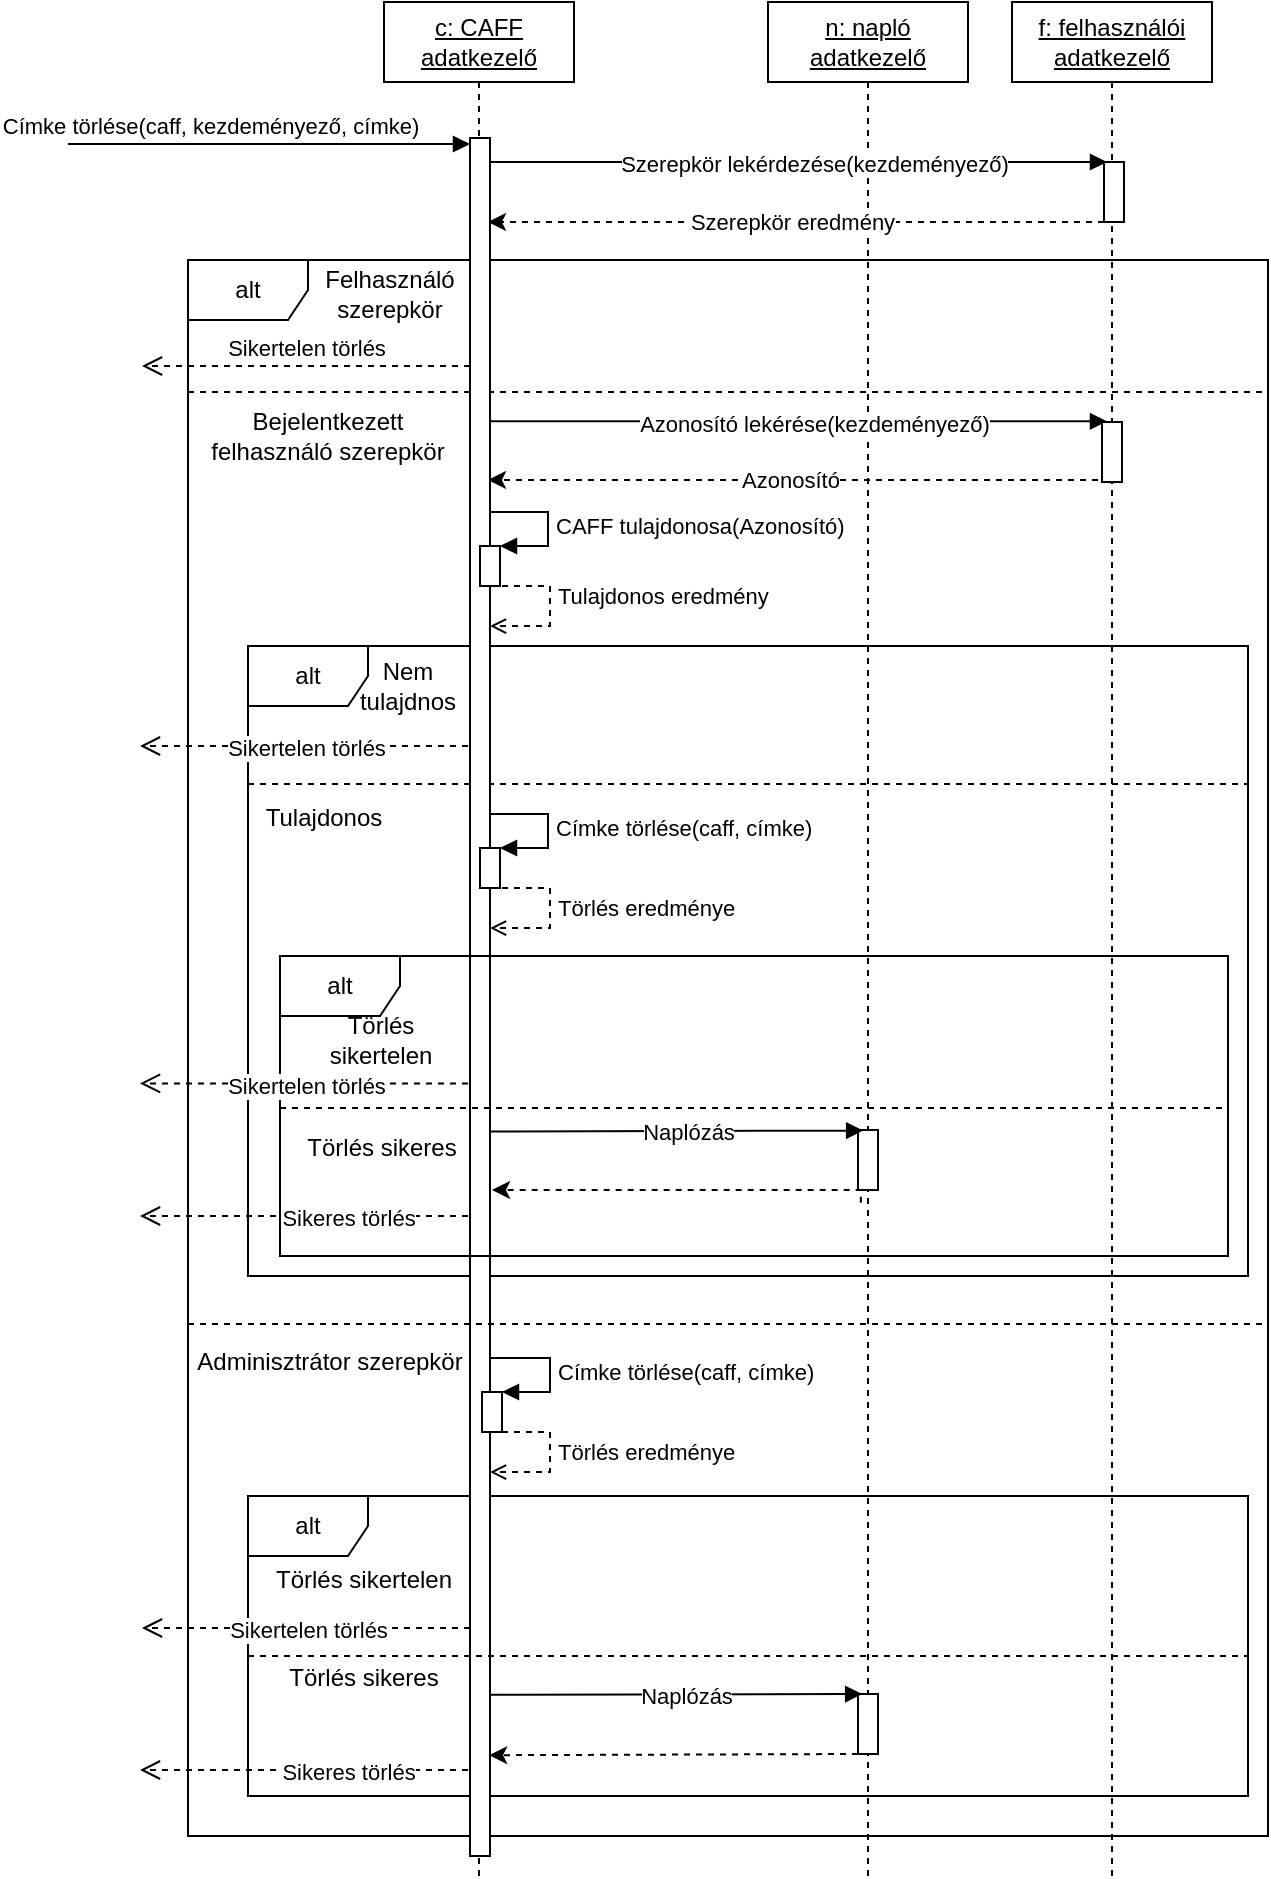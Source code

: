 <mxfile version="15.5.5" type="device"><diagram name="Page-1" id="13e1069c-82ec-6db2-03f1-153e76fe0fe0"><mxGraphModel dx="1185" dy="1464" grid="1" gridSize="10" guides="1" tooltips="1" connect="1" arrows="1" fold="1" page="1" pageScale="1" pageWidth="1100" pageHeight="850" background="none" math="0" shadow="0"><root><mxCell id="0"/><mxCell id="1" parent="0"/><mxCell id="2BwZ3oF15xQHXN5AZvt7-34" value="alt" style="shape=umlFrame;whiteSpace=wrap;html=1;" parent="1" vertex="1"><mxGeometry x="160" width="500" height="150" as="geometry"/></mxCell><mxCell id="3211l-Er1AWYU2jjhMqr-1" value="alt" style="shape=umlFrame;whiteSpace=wrap;html=1;" parent="1" vertex="1"><mxGeometry x="130" y="-618" width="540" height="788" as="geometry"/></mxCell><mxCell id="wc8MHf9N2YYuKddE2Fxc-26" value="&lt;u&gt;n: napló&lt;br&gt;adatkezelő&lt;/u&gt;" style="shape=umlLifeline;perimeter=lifelinePerimeter;whiteSpace=wrap;html=1;container=1;collapsible=0;recursiveResize=0;outlineConnect=0;" parent="1" vertex="1"><mxGeometry x="420" y="-747" width="100" height="937" as="geometry"/></mxCell><mxCell id="2BwZ3oF15xQHXN5AZvt7-40" value="" style="html=1;points=[];perimeter=orthogonalPerimeter;" parent="wc8MHf9N2YYuKddE2Fxc-26" vertex="1"><mxGeometry x="45" y="846" width="10" height="30" as="geometry"/></mxCell><mxCell id="2BwZ3oF15xQHXN5AZvt7-41" style="edgeStyle=orthogonalEdgeStyle;rounded=0;orthogonalLoop=1;jettySize=auto;html=1;dashed=1;exitX=0.143;exitY=0.981;exitDx=0;exitDy=0;exitPerimeter=0;" parent="wc8MHf9N2YYuKddE2Fxc-26" edge="1"><mxGeometry relative="1" as="geometry"><mxPoint x="-139.43" y="876.57" as="targetPoint"/><Array as="points"><mxPoint x="-139.43" y="876.57"/></Array><mxPoint x="45.0" y="876" as="sourcePoint"/></mxGeometry></mxCell><mxCell id="v-LXQGswzC1OJa_wjFEn-1" value="&lt;u&gt;f: felhasználói&lt;br&gt;adatkezelő&lt;/u&gt;" style="shape=umlLifeline;perimeter=lifelinePerimeter;whiteSpace=wrap;html=1;container=0;collapsible=0;recursiveResize=0;outlineConnect=0;" parent="1" vertex="1"><mxGeometry x="542" y="-747" width="100" height="937" as="geometry"/></mxCell><mxCell id="v-LXQGswzC1OJa_wjFEn-6" style="edgeStyle=orthogonalEdgeStyle;rounded=0;orthogonalLoop=1;jettySize=auto;html=1;dashed=1;" parent="1" source="wc8MHf9N2YYuKddE2Fxc-27" edge="1"><mxGeometry relative="1" as="geometry"><mxPoint x="280" y="-637" as="targetPoint"/><Array as="points"><mxPoint x="280" y="-637"/></Array></mxGeometry></mxCell><mxCell id="v-LXQGswzC1OJa_wjFEn-10" value="Szerepkör eredmény" style="edgeLabel;html=1;align=center;verticalAlign=middle;resizable=0;points=[];" parent="v-LXQGswzC1OJa_wjFEn-6" vertex="1" connectable="0"><mxGeometry x="-0.104" y="1" relative="1" as="geometry"><mxPoint x="-18" y="-1" as="offset"/></mxGeometry></mxCell><mxCell id="wc8MHf9N2YYuKddE2Fxc-1" value="&lt;u&gt;c: CAFF&lt;br&gt;adatkezelő&lt;br&gt;&lt;/u&gt;" style="shape=umlLifeline;perimeter=lifelinePerimeter;whiteSpace=wrap;html=1;container=0;collapsible=0;recursiveResize=0;outlineConnect=0;" parent="1" vertex="1"><mxGeometry x="228" y="-747" width="95" height="937" as="geometry"/></mxCell><mxCell id="v-LXQGswzC1OJa_wjFEn-9" value="Szerepkör lekérdezése(kezdeményező)" style="html=1;verticalAlign=bottom;endArrow=block;rounded=0;" parent="1" edge="1"><mxGeometry x="0.054" y="-10" relative="1" as="geometry"><mxPoint x="280" y="-667" as="sourcePoint"/><mxPoint as="offset"/><mxPoint x="589.5" y="-667" as="targetPoint"/></mxGeometry></mxCell><mxCell id="3211l-Er1AWYU2jjhMqr-2" value="" style="line;strokeWidth=1;fillColor=none;align=left;verticalAlign=middle;spacingTop=-1;spacingLeft=3;spacingRight=3;rotatable=0;labelPosition=right;points=[];portConstraint=eastwest;dashed=1;" parent="1" vertex="1"><mxGeometry x="130" y="-556" width="540" height="8" as="geometry"/></mxCell><mxCell id="3211l-Er1AWYU2jjhMqr-8" value="Bejelentkezett felhasználó szerepkör" style="text;html=1;strokeColor=none;fillColor=none;align=center;verticalAlign=middle;whiteSpace=wrap;rounded=0;dashed=1;" parent="1" vertex="1"><mxGeometry x="130" y="-545" width="140" height="30" as="geometry"/></mxCell><mxCell id="2BwZ3oF15xQHXN5AZvt7-4" value="Azonosító lekérése(kezdeményező)" style="html=1;verticalAlign=bottom;endArrow=block;rounded=0;" parent="1" edge="1"><mxGeometry x="0.054" y="-10" relative="1" as="geometry"><mxPoint x="280" y="-537.34" as="sourcePoint"/><mxPoint as="offset"/><mxPoint x="589.5" y="-537.34" as="targetPoint"/></mxGeometry></mxCell><mxCell id="2BwZ3oF15xQHXN5AZvt7-6" style="edgeStyle=orthogonalEdgeStyle;rounded=0;orthogonalLoop=1;jettySize=auto;html=1;dashed=1;" parent="1" edge="1"><mxGeometry relative="1" as="geometry"><mxPoint x="280" y="-508" as="targetPoint"/><Array as="points"><mxPoint x="280" y="-508"/></Array><mxPoint x="585" y="-508" as="sourcePoint"/></mxGeometry></mxCell><mxCell id="2BwZ3oF15xQHXN5AZvt7-7" value="Azonosító" style="edgeLabel;html=1;align=center;verticalAlign=middle;resizable=0;points=[];" parent="2BwZ3oF15xQHXN5AZvt7-6" vertex="1" connectable="0"><mxGeometry x="-0.104" y="1" relative="1" as="geometry"><mxPoint x="-18" y="-1" as="offset"/></mxGeometry></mxCell><mxCell id="2BwZ3oF15xQHXN5AZvt7-8" value="CAFF tulajdonosa(Azonosító)" style="edgeStyle=orthogonalEdgeStyle;html=1;align=left;spacingLeft=2;endArrow=block;rounded=0;" parent="1" edge="1"><mxGeometry x="0.042" relative="1" as="geometry"><mxPoint x="280" y="-492" as="sourcePoint"/><Array as="points"><mxPoint x="310" y="-492"/><mxPoint x="310" y="-475"/><mxPoint x="286" y="-475"/></Array><mxPoint x="286" y="-475" as="targetPoint"/><mxPoint as="offset"/></mxGeometry></mxCell><mxCell id="2BwZ3oF15xQHXN5AZvt7-11" value="alt" style="shape=umlFrame;whiteSpace=wrap;html=1;" parent="1" vertex="1"><mxGeometry x="160" y="-425" width="500" height="315" as="geometry"/></mxCell><mxCell id="2BwZ3oF15xQHXN5AZvt7-12" value="Nem tulajdnos" style="text;html=1;strokeColor=none;fillColor=none;align=center;verticalAlign=middle;whiteSpace=wrap;rounded=0;" parent="1" vertex="1"><mxGeometry x="210" y="-420" width="60" height="30" as="geometry"/></mxCell><mxCell id="2BwZ3oF15xQHXN5AZvt7-13" value="" style="line;strokeWidth=1;fillColor=none;align=left;verticalAlign=middle;spacingTop=-1;spacingLeft=3;spacingRight=3;rotatable=0;labelPosition=right;points=[];portConstraint=eastwest;dashed=1;" parent="1" vertex="1"><mxGeometry x="160" y="-360" width="500" height="8" as="geometry"/></mxCell><mxCell id="2BwZ3oF15xQHXN5AZvt7-14" value="Sikertelen törlés" style="html=1;verticalAlign=bottom;endArrow=open;dashed=1;endSize=8;rounded=0;" parent="1" edge="1"><mxGeometry x="-0.012" y="10" relative="1" as="geometry"><mxPoint x="106" y="-375" as="targetPoint"/><mxPoint x="270" y="-375.0" as="sourcePoint"/><Array as="points"><mxPoint x="119" y="-375"/></Array><mxPoint as="offset"/></mxGeometry></mxCell><mxCell id="2BwZ3oF15xQHXN5AZvt7-15" value="Címke törlése(caff, címke)" style="edgeStyle=orthogonalEdgeStyle;html=1;align=left;spacingLeft=2;endArrow=block;rounded=0;" parent="1" edge="1"><mxGeometry x="0.042" relative="1" as="geometry"><mxPoint x="280" y="-341.02" as="sourcePoint"/><Array as="points"><mxPoint x="310" y="-341.02"/><mxPoint x="310" y="-324.02"/><mxPoint x="286" y="-324.02"/></Array><mxPoint x="286" y="-324.02" as="targetPoint"/><mxPoint as="offset"/></mxGeometry></mxCell><mxCell id="2BwZ3oF15xQHXN5AZvt7-17" value="Törlés eredménye" style="edgeStyle=orthogonalEdgeStyle;html=1;align=left;spacingLeft=2;endArrow=open;rounded=0;entryX=1;entryY=0.192;entryDx=0;entryDy=0;entryPerimeter=0;dashed=1;endFill=0;" parent="1" edge="1"><mxGeometry relative="1" as="geometry"><mxPoint x="281" y="-304.0" as="sourcePoint"/><Array as="points"><mxPoint x="311" y="-304"/><mxPoint x="311" y="-284"/></Array><mxPoint x="281" y="-283.96" as="targetPoint"/></mxGeometry></mxCell><mxCell id="wc8MHf9N2YYuKddE2Fxc-4" value="" style="html=1;points=[];perimeter=orthogonalPerimeter;" parent="1" vertex="1"><mxGeometry x="271" y="-679" width="10" height="859" as="geometry"/></mxCell><mxCell id="wc8MHf9N2YYuKddE2Fxc-5" value="Címke törlése(caff, kezdeményező, címke)" style="html=1;verticalAlign=bottom;endArrow=block;entryX=0;entryY=0;rounded=0;" parent="1" edge="1"><mxGeometry as="geometry"><mxPoint x="70" y="-676" as="sourcePoint"/><mxPoint x="-30" as="offset"/><mxPoint x="271" y="-676.0" as="targetPoint"/></mxGeometry></mxCell><mxCell id="wc8MHf9N2YYuKddE2Fxc-6" value="Sikertelen törlés" style="html=1;verticalAlign=bottom;endArrow=open;dashed=1;endSize=8;rounded=0;" parent="1" edge="1"><mxGeometry x="226" y="-797" as="geometry"><mxPoint x="107" y="-565" as="targetPoint"/><mxPoint x="271" y="-565.0" as="sourcePoint"/><Array as="points"><mxPoint x="120" y="-565"/></Array><mxPoint as="offset"/></mxGeometry></mxCell><mxCell id="3211l-Er1AWYU2jjhMqr-5" value="Felhasználó szerepkör" style="text;html=1;strokeColor=none;fillColor=none;align=center;verticalAlign=middle;whiteSpace=wrap;rounded=0;dashed=1;" parent="1" vertex="1"><mxGeometry x="176" y="-616" width="110" height="30" as="geometry"/></mxCell><mxCell id="2BwZ3oF15xQHXN5AZvt7-9" value="" style="html=1;points=[];perimeter=orthogonalPerimeter;" parent="1" vertex="1"><mxGeometry x="276" y="-475" width="10" height="20" as="geometry"/></mxCell><mxCell id="2BwZ3oF15xQHXN5AZvt7-10" value="Tulajdonos eredmény" style="edgeStyle=orthogonalEdgeStyle;html=1;align=left;spacingLeft=2;endArrow=open;rounded=0;entryX=1;entryY=0.192;entryDx=0;entryDy=0;entryPerimeter=0;dashed=1;endFill=0;" parent="1" edge="1"><mxGeometry as="geometry"><mxPoint x="281" y="-455" as="sourcePoint"/><Array as="points"><mxPoint x="311" y="-455"/><mxPoint x="311" y="-435"/></Array><mxPoint x="281" y="-434.96" as="targetPoint"/><mxPoint x="30" y="-5" as="offset"/></mxGeometry></mxCell><mxCell id="wc8MHf9N2YYuKddE2Fxc-27" value="" style="html=1;points=[];perimeter=orthogonalPerimeter;" parent="1" vertex="1"><mxGeometry x="588" y="-667" width="10" height="30" as="geometry"/></mxCell><mxCell id="2BwZ3oF15xQHXN5AZvt7-5" value="" style="html=1;points=[];perimeter=orthogonalPerimeter;" parent="1" vertex="1"><mxGeometry x="587" y="-537" width="10" height="30" as="geometry"/></mxCell><mxCell id="2BwZ3oF15xQHXN5AZvt7-16" value="" style="html=1;points=[];perimeter=orthogonalPerimeter;" parent="1" vertex="1"><mxGeometry x="276" y="-324" width="10" height="20" as="geometry"/></mxCell><mxCell id="2BwZ3oF15xQHXN5AZvt7-18" value="alt" style="shape=umlFrame;whiteSpace=wrap;html=1;" parent="1" vertex="1"><mxGeometry x="176" y="-270" width="474" height="150" as="geometry"/></mxCell><mxCell id="2BwZ3oF15xQHXN5AZvt7-19" value="" style="line;strokeWidth=1;fillColor=none;align=left;verticalAlign=middle;spacingTop=-1;spacingLeft=3;spacingRight=3;rotatable=0;labelPosition=right;points=[];portConstraint=eastwest;dashed=1;" parent="1" vertex="1"><mxGeometry x="176" y="-198" width="474" height="8" as="geometry"/></mxCell><mxCell id="2BwZ3oF15xQHXN5AZvt7-20" value="Tulajdonos" style="text;html=1;strokeColor=none;fillColor=none;align=center;verticalAlign=middle;whiteSpace=wrap;rounded=0;" parent="1" vertex="1"><mxGeometry x="168" y="-354" width="60" height="30" as="geometry"/></mxCell><mxCell id="2BwZ3oF15xQHXN5AZvt7-21" value="Törlés sikertelen" style="text;html=1;strokeColor=none;fillColor=none;align=center;verticalAlign=middle;whiteSpace=wrap;rounded=0;" parent="1" vertex="1"><mxGeometry x="183" y="-243" width="87" height="30" as="geometry"/></mxCell><mxCell id="2BwZ3oF15xQHXN5AZvt7-22" value="Sikertelen törlés" style="html=1;verticalAlign=bottom;endArrow=open;dashed=1;endSize=8;rounded=0;" parent="1" edge="1"><mxGeometry x="-0.012" y="10" relative="1" as="geometry"><mxPoint x="106" y="-206.29" as="targetPoint"/><mxPoint x="270" y="-206.29" as="sourcePoint"/><Array as="points"><mxPoint x="119" y="-206.29"/></Array><mxPoint as="offset"/></mxGeometry></mxCell><mxCell id="2BwZ3oF15xQHXN5AZvt7-23" value="Törlés sikeres" style="text;html=1;strokeColor=none;fillColor=none;align=center;verticalAlign=middle;whiteSpace=wrap;rounded=0;" parent="1" vertex="1"><mxGeometry x="184.5" y="-189" width="84" height="30" as="geometry"/></mxCell><mxCell id="2BwZ3oF15xQHXN5AZvt7-24" value="" style="html=1;points=[];perimeter=orthogonalPerimeter;" parent="1" vertex="1"><mxGeometry x="465" y="-183" width="10" height="30" as="geometry"/></mxCell><mxCell id="2BwZ3oF15xQHXN5AZvt7-25" value="Naplózás" style="html=1;verticalAlign=bottom;endArrow=block;rounded=0;entryX=0.257;entryY=0.01;entryDx=0;entryDy=0;entryPerimeter=0;" parent="1" edge="1"><mxGeometry x="0.054" y="-10" relative="1" as="geometry"><mxPoint x="281.5" y="-182.29" as="sourcePoint"/><mxPoint as="offset"/><mxPoint x="467.57" y="-182.7" as="targetPoint"/></mxGeometry></mxCell><mxCell id="2BwZ3oF15xQHXN5AZvt7-26" style="edgeStyle=orthogonalEdgeStyle;rounded=0;orthogonalLoop=1;jettySize=auto;html=1;dashed=1;exitX=0.143;exitY=0.981;exitDx=0;exitDy=0;exitPerimeter=0;" parent="1" edge="1"><mxGeometry relative="1" as="geometry"><mxPoint x="282" y="-153" as="targetPoint"/><Array as="points"><mxPoint x="282" y="-153"/></Array><mxPoint x="466.43" y="-146.57" as="sourcePoint"/></mxGeometry></mxCell><mxCell id="2BwZ3oF15xQHXN5AZvt7-28" value="Sikeres törlés" style="html=1;verticalAlign=bottom;endArrow=open;dashed=1;endSize=8;rounded=0;" parent="1" edge="1"><mxGeometry x="-0.268" y="10" relative="1" as="geometry"><mxPoint x="106" y="-140.0" as="targetPoint"/><mxPoint x="270" y="-140.0" as="sourcePoint"/><Array as="points"><mxPoint x="119" y="-140"/></Array><mxPoint as="offset"/></mxGeometry></mxCell><mxCell id="2BwZ3oF15xQHXN5AZvt7-29" value="" style="line;strokeWidth=1;fillColor=none;align=left;verticalAlign=middle;spacingTop=-1;spacingLeft=3;spacingRight=3;rotatable=0;labelPosition=right;points=[];portConstraint=eastwest;dashed=1;" parent="1" vertex="1"><mxGeometry x="130" y="-90" width="540" height="8" as="geometry"/></mxCell><mxCell id="2BwZ3oF15xQHXN5AZvt7-30" value="Adminisztrátor szerepkör" style="text;html=1;strokeColor=none;fillColor=none;align=center;verticalAlign=middle;whiteSpace=wrap;rounded=0;dashed=1;" parent="1" vertex="1"><mxGeometry x="131" y="-82" width="140" height="30" as="geometry"/></mxCell><mxCell id="2BwZ3oF15xQHXN5AZvt7-31" value="Címke törlése(caff, címke)" style="edgeStyle=orthogonalEdgeStyle;html=1;align=left;spacingLeft=2;endArrow=block;rounded=0;" parent="1" edge="1"><mxGeometry x="0.042" relative="1" as="geometry"><mxPoint x="281" y="-69.02" as="sourcePoint"/><Array as="points"><mxPoint x="311" y="-69.02"/><mxPoint x="311" y="-52.02"/><mxPoint x="287" y="-52.02"/></Array><mxPoint x="287" y="-52.02" as="targetPoint"/><mxPoint as="offset"/></mxGeometry></mxCell><mxCell id="2BwZ3oF15xQHXN5AZvt7-32" value="" style="html=1;points=[];perimeter=orthogonalPerimeter;" parent="1" vertex="1"><mxGeometry x="277" y="-52" width="10" height="20" as="geometry"/></mxCell><mxCell id="2BwZ3oF15xQHXN5AZvt7-33" value="Törlés eredménye" style="edgeStyle=orthogonalEdgeStyle;html=1;align=left;spacingLeft=2;endArrow=open;rounded=0;entryX=1;entryY=0.192;entryDx=0;entryDy=0;entryPerimeter=0;dashed=1;endFill=0;" parent="1" edge="1"><mxGeometry relative="1" as="geometry"><mxPoint x="281" y="-32" as="sourcePoint"/><Array as="points"><mxPoint x="311" y="-32"/><mxPoint x="311" y="-12"/></Array><mxPoint x="281" y="-11.96" as="targetPoint"/></mxGeometry></mxCell><mxCell id="2BwZ3oF15xQHXN5AZvt7-35" value="" style="line;strokeWidth=1;fillColor=none;align=left;verticalAlign=middle;spacingTop=-1;spacingLeft=3;spacingRight=3;rotatable=0;labelPosition=right;points=[];portConstraint=eastwest;dashed=1;" parent="1" vertex="1"><mxGeometry x="160" y="76" width="500" height="8" as="geometry"/></mxCell><mxCell id="2BwZ3oF15xQHXN5AZvt7-36" value="Törlés sikertelen" style="text;html=1;strokeColor=none;fillColor=none;align=center;verticalAlign=middle;whiteSpace=wrap;rounded=0;" parent="1" vertex="1"><mxGeometry x="162" y="27" width="112" height="30" as="geometry"/></mxCell><mxCell id="2BwZ3oF15xQHXN5AZvt7-37" value="Sikertelen törlés" style="html=1;verticalAlign=bottom;endArrow=open;dashed=1;endSize=8;rounded=0;" parent="1" edge="1"><mxGeometry x="-0.012" y="10" relative="1" as="geometry"><mxPoint x="107" y="66.0" as="targetPoint"/><mxPoint x="271" y="66.0" as="sourcePoint"/><Array as="points"><mxPoint x="120" y="66.0"/></Array><mxPoint as="offset"/></mxGeometry></mxCell><mxCell id="2BwZ3oF15xQHXN5AZvt7-38" value="Törlés sikeres" style="text;html=1;strokeColor=none;fillColor=none;align=center;verticalAlign=middle;whiteSpace=wrap;rounded=0;" parent="1" vertex="1"><mxGeometry x="168" y="76" width="100" height="30" as="geometry"/></mxCell><mxCell id="2BwZ3oF15xQHXN5AZvt7-39" value="Naplózás" style="html=1;verticalAlign=bottom;endArrow=block;rounded=0;entryX=0.257;entryY=0.01;entryDx=0;entryDy=0;entryPerimeter=0;" parent="1" edge="1"><mxGeometry x="0.054" y="-10" relative="1" as="geometry"><mxPoint x="281" y="99.41" as="sourcePoint"/><mxPoint as="offset"/><mxPoint x="467.07" y="99.0" as="targetPoint"/></mxGeometry></mxCell><mxCell id="2BwZ3oF15xQHXN5AZvt7-42" value="Sikeres törlés" style="html=1;verticalAlign=bottom;endArrow=open;dashed=1;endSize=8;rounded=0;" parent="1" edge="1"><mxGeometry x="-0.268" y="10" relative="1" as="geometry"><mxPoint x="106" y="137" as="targetPoint"/><mxPoint x="270" y="137.0" as="sourcePoint"/><Array as="points"><mxPoint x="119" y="137"/></Array><mxPoint as="offset"/></mxGeometry></mxCell></root></mxGraphModel></diagram></mxfile>